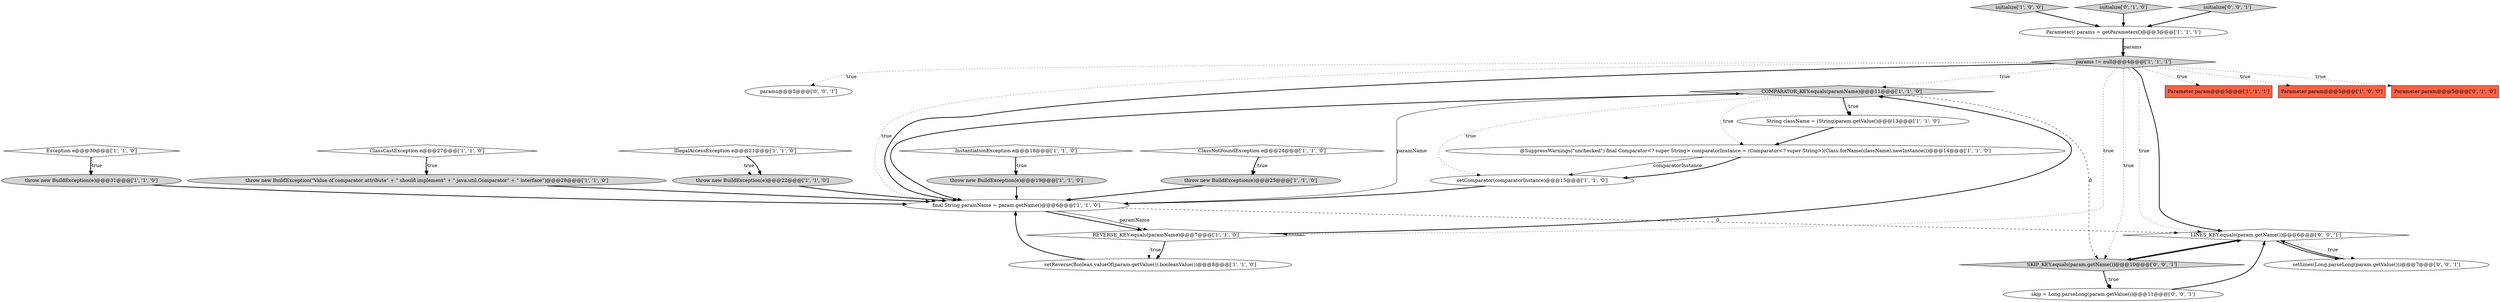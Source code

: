 digraph {
25 [style = filled, label = "params@@@5@@@['0', '0', '1']", fillcolor = white, shape = ellipse image = "AAA0AAABBB3BBB"];
15 [style = filled, label = "initialize['1', '0', '0']", fillcolor = lightgray, shape = diamond image = "AAA0AAABBB1BBB"];
10 [style = filled, label = "throw new BuildException(e)@@@25@@@['1', '1', '0']", fillcolor = lightgray, shape = ellipse image = "AAA0AAABBB1BBB"];
11 [style = filled, label = "Exception e@@@30@@@['1', '1', '0']", fillcolor = white, shape = diamond image = "AAA0AAABBB1BBB"];
23 [style = filled, label = "initialize['0', '1', '0']", fillcolor = lightgray, shape = diamond image = "AAA0AAABBB2BBB"];
5 [style = filled, label = "throw new BuildException(e)@@@22@@@['1', '1', '0']", fillcolor = lightgray, shape = ellipse image = "AAA0AAABBB1BBB"];
24 [style = filled, label = "skip = Long.parseLong(param.getValue())@@@11@@@['0', '0', '1']", fillcolor = white, shape = ellipse image = "AAA0AAABBB3BBB"];
9 [style = filled, label = "IllegalAccessException e@@@21@@@['1', '1', '0']", fillcolor = white, shape = diamond image = "AAA0AAABBB1BBB"];
28 [style = filled, label = "LINES_KEY.equals(param.getName())@@@6@@@['0', '0', '1']", fillcolor = white, shape = diamond image = "AAA0AAABBB3BBB"];
3 [style = filled, label = "InstantiationException e@@@18@@@['1', '1', '0']", fillcolor = white, shape = diamond image = "AAA0AAABBB1BBB"];
16 [style = filled, label = "COMPARATOR_KEY.equals(paramName)@@@11@@@['1', '1', '0']", fillcolor = lightgray, shape = diamond image = "AAA0AAABBB1BBB"];
13 [style = filled, label = "@SuppressWarnings(\"unchecked\") final Comparator<? super String> comparatorInstance = (Comparator<? super String>)(Class.forName(className).newInstance())@@@14@@@['1', '1', '0']", fillcolor = white, shape = ellipse image = "AAA0AAABBB1BBB"];
17 [style = filled, label = "Parameter(( params = getParameters()@@@3@@@['1', '1', '1']", fillcolor = white, shape = ellipse image = "AAA0AAABBB1BBB"];
20 [style = filled, label = "setReverse(Boolean.valueOf(param.getValue()).booleanValue())@@@8@@@['1', '1', '0']", fillcolor = white, shape = ellipse image = "AAA0AAABBB1BBB"];
18 [style = filled, label = "throw new BuildException(e)@@@19@@@['1', '1', '0']", fillcolor = lightgray, shape = ellipse image = "AAA0AAABBB1BBB"];
4 [style = filled, label = "final String paramName = param.getName()@@@6@@@['1', '1', '0']", fillcolor = white, shape = ellipse image = "AAA0AAABBB1BBB"];
12 [style = filled, label = "Parameter param@@@5@@@['1', '1', '1']", fillcolor = tomato, shape = box image = "AAA0AAABBB1BBB"];
2 [style = filled, label = "setComparator(comparatorInstance)@@@15@@@['1', '1', '0']", fillcolor = white, shape = ellipse image = "AAA0AAABBB1BBB"];
7 [style = filled, label = "throw new BuildException(e)@@@31@@@['1', '1', '0']", fillcolor = lightgray, shape = ellipse image = "AAA0AAABBB1BBB"];
14 [style = filled, label = "ClassCastException e@@@27@@@['1', '1', '0']", fillcolor = white, shape = diamond image = "AAA0AAABBB1BBB"];
0 [style = filled, label = "throw new BuildException(\"Value of comparator attribute\" + \" should implement\" + \" java.util.Comparator\" + \" interface\")@@@28@@@['1', '1', '0']", fillcolor = lightgray, shape = ellipse image = "AAA0AAABBB1BBB"];
8 [style = filled, label = "Parameter param@@@5@@@['1', '0', '0']", fillcolor = tomato, shape = box image = "AAA0AAABBB1BBB"];
22 [style = filled, label = "Parameter param@@@5@@@['0', '1', '0']", fillcolor = tomato, shape = box image = "AAA0AAABBB2BBB"];
6 [style = filled, label = "String className = (String)param.getValue()@@@13@@@['1', '1', '0']", fillcolor = white, shape = ellipse image = "AAA0AAABBB1BBB"];
26 [style = filled, label = "SKIP_KEY.equals(param.getName())@@@10@@@['0', '0', '1']", fillcolor = lightgray, shape = diamond image = "AAA0AAABBB3BBB"];
21 [style = filled, label = "params != null@@@4@@@['1', '1', '1']", fillcolor = lightgray, shape = diamond image = "AAA0AAABBB1BBB"];
29 [style = filled, label = "initialize['0', '0', '1']", fillcolor = lightgray, shape = diamond image = "AAA0AAABBB3BBB"];
19 [style = filled, label = "ClassNotFoundException e@@@24@@@['1', '1', '0']", fillcolor = white, shape = diamond image = "AAA0AAABBB1BBB"];
27 [style = filled, label = "setLines(Long.parseLong(param.getValue()))@@@7@@@['0', '0', '1']", fillcolor = white, shape = ellipse image = "AAA0AAABBB3BBB"];
1 [style = filled, label = "REVERSE_KEY.equals(paramName)@@@7@@@['1', '1', '0']", fillcolor = white, shape = diamond image = "AAA0AAABBB1BBB"];
26->24 [style = bold, label=""];
14->0 [style = dotted, label="true"];
19->10 [style = bold, label=""];
0->4 [style = bold, label=""];
2->4 [style = bold, label=""];
21->25 [style = dotted, label="true"];
16->4 [style = bold, label=""];
16->2 [style = dotted, label="true"];
9->5 [style = dotted, label="true"];
17->21 [style = bold, label=""];
27->28 [style = bold, label=""];
17->21 [style = solid, label="params"];
4->28 [style = dashed, label="0"];
20->4 [style = bold, label=""];
28->26 [style = bold, label=""];
21->22 [style = dotted, label="true"];
21->1 [style = dotted, label="true"];
6->13 [style = bold, label=""];
14->0 [style = bold, label=""];
16->13 [style = dotted, label="true"];
19->10 [style = dotted, label="true"];
11->7 [style = dotted, label="true"];
28->27 [style = dotted, label="true"];
3->18 [style = bold, label=""];
5->4 [style = bold, label=""];
4->1 [style = bold, label=""];
16->6 [style = dotted, label="true"];
11->7 [style = bold, label=""];
16->26 [style = dashed, label="0"];
28->27 [style = bold, label=""];
4->1 [style = solid, label="paramName"];
21->26 [style = dotted, label="true"];
4->16 [style = solid, label="paramName"];
26->24 [style = dotted, label="true"];
3->18 [style = dotted, label="true"];
10->4 [style = bold, label=""];
7->4 [style = bold, label=""];
13->2 [style = solid, label="comparatorInstance"];
29->17 [style = bold, label=""];
16->6 [style = bold, label=""];
1->20 [style = dotted, label="true"];
26->28 [style = bold, label=""];
21->8 [style = dotted, label="true"];
1->20 [style = bold, label=""];
1->16 [style = bold, label=""];
13->2 [style = bold, label=""];
23->17 [style = bold, label=""];
21->4 [style = bold, label=""];
24->28 [style = bold, label=""];
9->5 [style = bold, label=""];
21->12 [style = dotted, label="true"];
21->4 [style = dotted, label="true"];
21->16 [style = dotted, label="true"];
21->28 [style = dotted, label="true"];
21->28 [style = bold, label=""];
18->4 [style = bold, label=""];
15->17 [style = bold, label=""];
}
